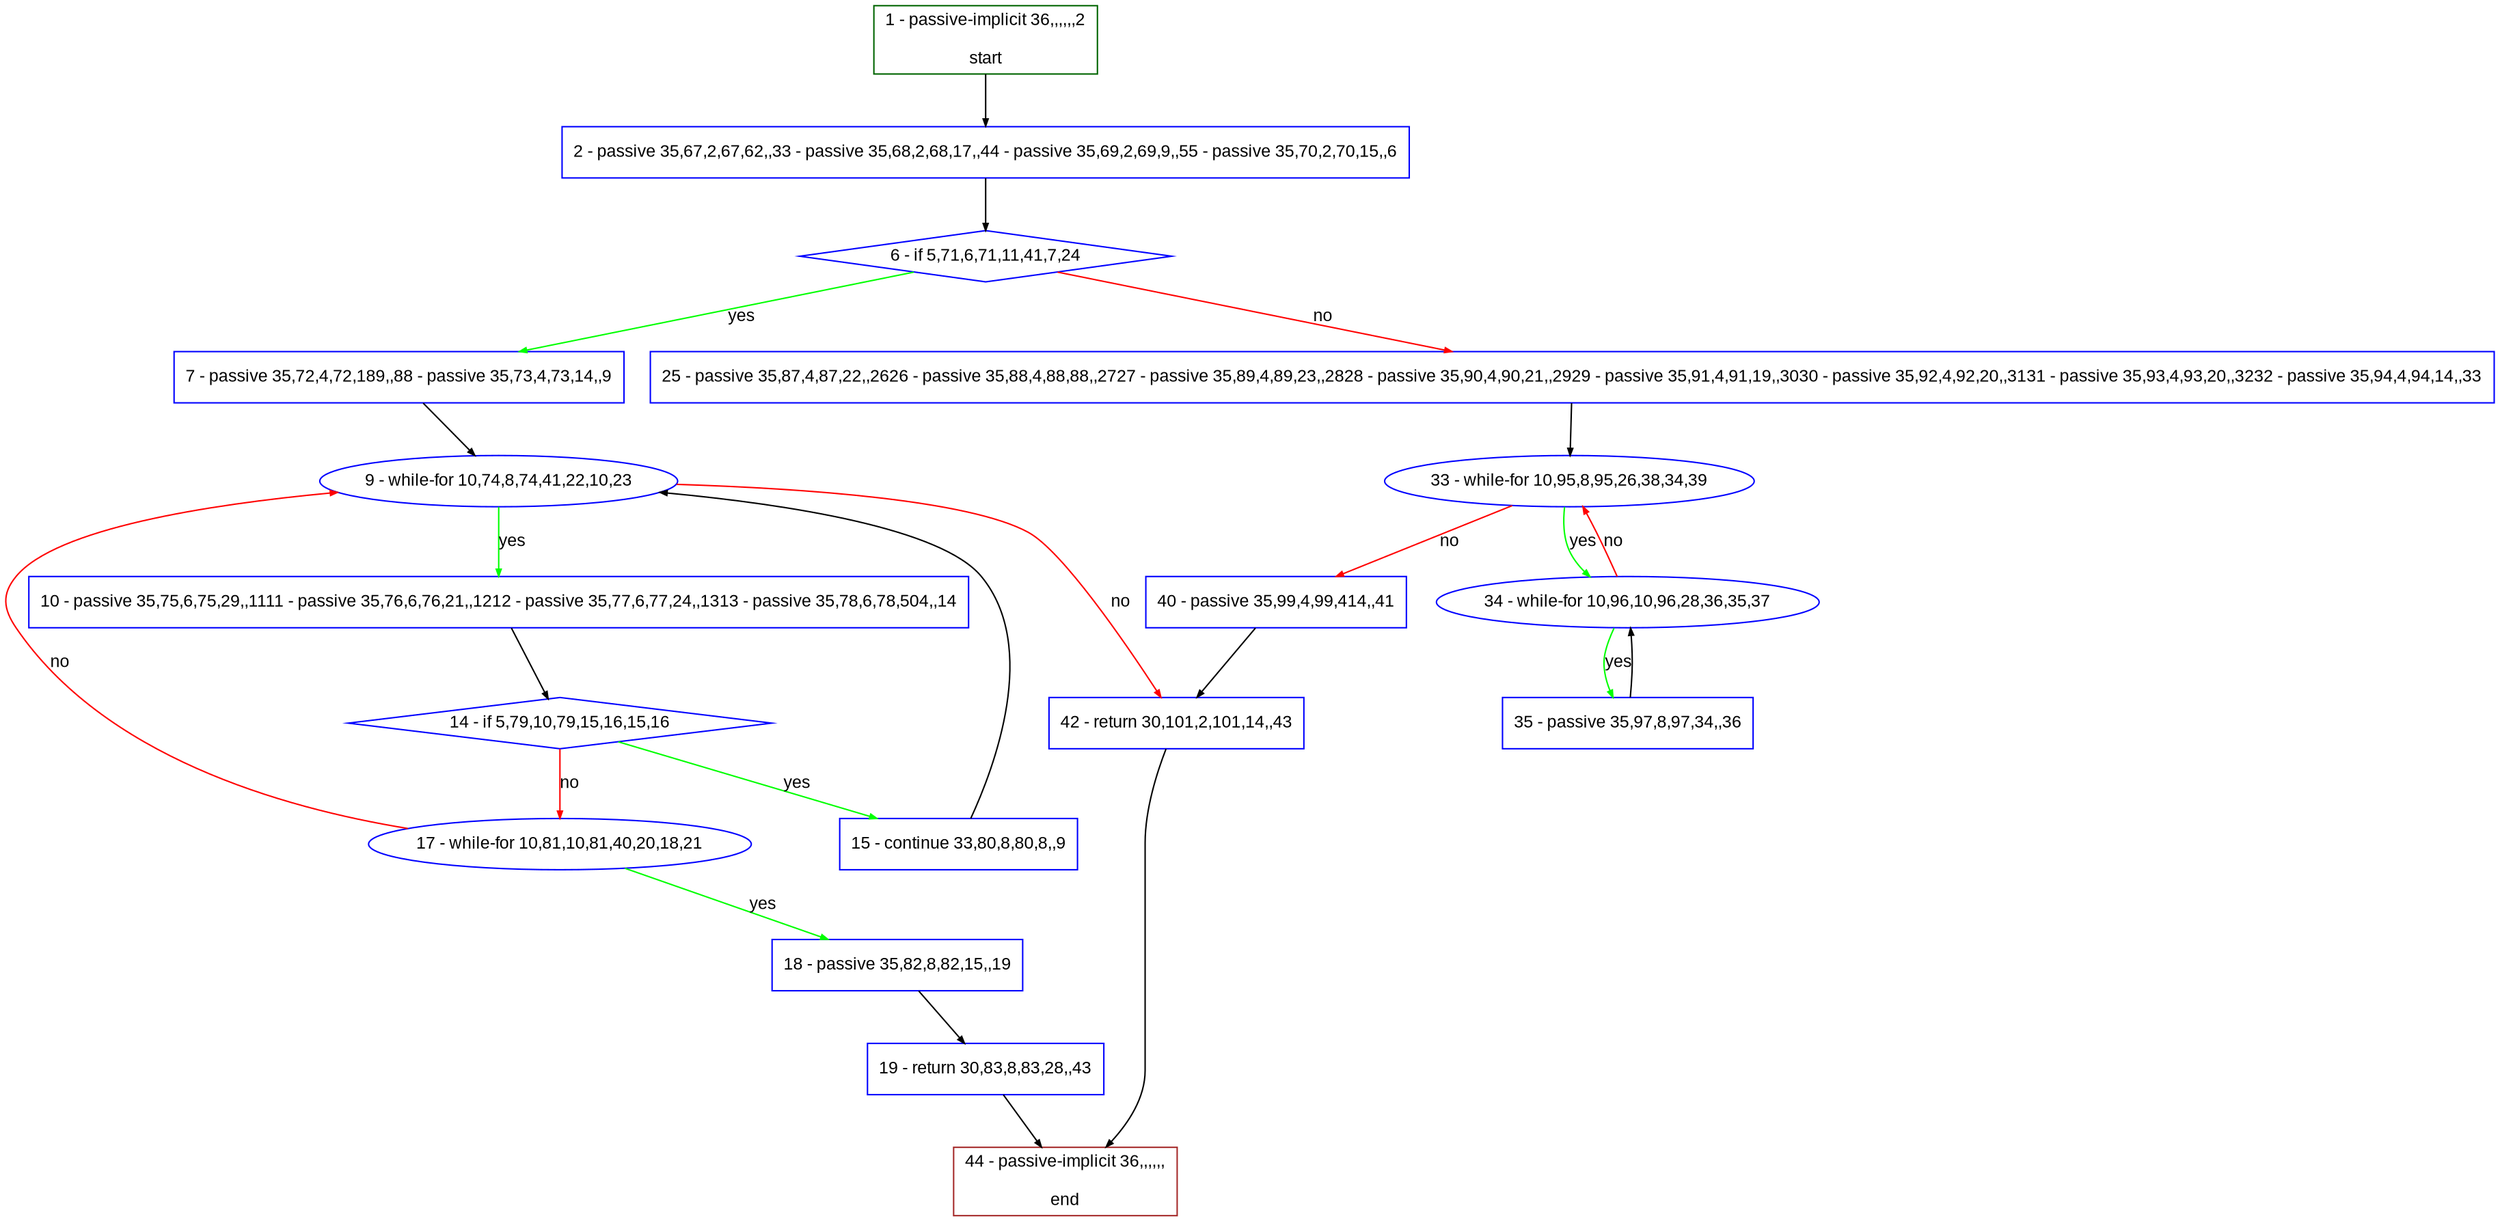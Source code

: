 digraph "" {
  graph [pack="true", label="", fontsize="12", packmode="clust", fontname="Arial", fillcolor="#FFFFCC", bgcolor="white", style="rounded,filled", compound="true"];
  node [node_initialized="no", label="", color="grey", fontsize="12", fillcolor="white", fontname="Arial", style="filled", shape="rectangle", compound="true", fixedsize="false"];
  edge [fontcolor="black", arrowhead="normal", arrowtail="none", arrowsize="0.5", ltail="", label="", color="black", fontsize="12", lhead="", fontname="Arial", dir="forward", compound="true"];
  __N1 [label="2 - passive 35,67,2,67,62,,33 - passive 35,68,2,68,17,,44 - passive 35,69,2,69,9,,55 - passive 35,70,2,70,15,,6", color="#0000ff", fillcolor="#ffffff", style="filled", shape="box"];
  __N2 [label="1 - passive-implicit 36,,,,,,2\n\nstart", color="#006400", fillcolor="#ffffff", style="filled", shape="box"];
  __N3 [label="6 - if 5,71,6,71,11,41,7,24", color="#0000ff", fillcolor="#ffffff", style="filled", shape="diamond"];
  __N4 [label="7 - passive 35,72,4,72,189,,88 - passive 35,73,4,73,14,,9", color="#0000ff", fillcolor="#ffffff", style="filled", shape="box"];
  __N5 [label="25 - passive 35,87,4,87,22,,2626 - passive 35,88,4,88,88,,2727 - passive 35,89,4,89,23,,2828 - passive 35,90,4,90,21,,2929 - passive 35,91,4,91,19,,3030 - passive 35,92,4,92,20,,3131 - passive 35,93,4,93,20,,3232 - passive 35,94,4,94,14,,33", color="#0000ff", fillcolor="#ffffff", style="filled", shape="box"];
  __N6 [label="9 - while-for 10,74,8,74,41,22,10,23", color="#0000ff", fillcolor="#ffffff", style="filled", shape="oval"];
  __N7 [label="10 - passive 35,75,6,75,29,,1111 - passive 35,76,6,76,21,,1212 - passive 35,77,6,77,24,,1313 - passive 35,78,6,78,504,,14", color="#0000ff", fillcolor="#ffffff", style="filled", shape="box"];
  __N8 [label="42 - return 30,101,2,101,14,,43", color="#0000ff", fillcolor="#ffffff", style="filled", shape="box"];
  __N9 [label="14 - if 5,79,10,79,15,16,15,16", color="#0000ff", fillcolor="#ffffff", style="filled", shape="diamond"];
  __N10 [label="15 - continue 33,80,8,80,8,,9", color="#0000ff", fillcolor="#ffffff", style="filled", shape="box"];
  __N11 [label="17 - while-for 10,81,10,81,40,20,18,21", color="#0000ff", fillcolor="#ffffff", style="filled", shape="oval"];
  __N12 [label="18 - passive 35,82,8,82,15,,19", color="#0000ff", fillcolor="#ffffff", style="filled", shape="box"];
  __N13 [label="19 - return 30,83,8,83,28,,43", color="#0000ff", fillcolor="#ffffff", style="filled", shape="box"];
  __N14 [label="44 - passive-implicit 36,,,,,,\n\nend", color="#a52a2a", fillcolor="#ffffff", style="filled", shape="box"];
  __N15 [label="33 - while-for 10,95,8,95,26,38,34,39", color="#0000ff", fillcolor="#ffffff", style="filled", shape="oval"];
  __N16 [label="34 - while-for 10,96,10,96,28,36,35,37", color="#0000ff", fillcolor="#ffffff", style="filled", shape="oval"];
  __N17 [label="40 - passive 35,99,4,99,414,,41", color="#0000ff", fillcolor="#ffffff", style="filled", shape="box"];
  __N18 [label="35 - passive 35,97,8,97,34,,36", color="#0000ff", fillcolor="#ffffff", style="filled", shape="box"];
  __N2 -> __N1 [arrowhead="normal", arrowtail="none", color="#000000", label="", dir="forward"];
  __N1 -> __N3 [arrowhead="normal", arrowtail="none", color="#000000", label="", dir="forward"];
  __N3 -> __N4 [arrowhead="normal", arrowtail="none", color="#00ff00", label="yes", dir="forward"];
  __N3 -> __N5 [arrowhead="normal", arrowtail="none", color="#ff0000", label="no", dir="forward"];
  __N4 -> __N6 [arrowhead="normal", arrowtail="none", color="#000000", label="", dir="forward"];
  __N6 -> __N7 [arrowhead="normal", arrowtail="none", color="#00ff00", label="yes", dir="forward"];
  __N6 -> __N8 [arrowhead="normal", arrowtail="none", color="#ff0000", label="no", dir="forward"];
  __N7 -> __N9 [arrowhead="normal", arrowtail="none", color="#000000", label="", dir="forward"];
  __N9 -> __N10 [arrowhead="normal", arrowtail="none", color="#00ff00", label="yes", dir="forward"];
  __N9 -> __N11 [arrowhead="normal", arrowtail="none", color="#ff0000", label="no", dir="forward"];
  __N10 -> __N6 [arrowhead="normal", arrowtail="none", color="#000000", label="", dir="forward"];
  __N11 -> __N6 [arrowhead="normal", arrowtail="none", color="#ff0000", label="no", dir="forward"];
  __N11 -> __N12 [arrowhead="normal", arrowtail="none", color="#00ff00", label="yes", dir="forward"];
  __N12 -> __N13 [arrowhead="normal", arrowtail="none", color="#000000", label="", dir="forward"];
  __N13 -> __N14 [arrowhead="normal", arrowtail="none", color="#000000", label="", dir="forward"];
  __N5 -> __N15 [arrowhead="normal", arrowtail="none", color="#000000", label="", dir="forward"];
  __N15 -> __N16 [arrowhead="normal", arrowtail="none", color="#00ff00", label="yes", dir="forward"];
  __N16 -> __N15 [arrowhead="normal", arrowtail="none", color="#ff0000", label="no", dir="forward"];
  __N15 -> __N17 [arrowhead="normal", arrowtail="none", color="#ff0000", label="no", dir="forward"];
  __N16 -> __N18 [arrowhead="normal", arrowtail="none", color="#00ff00", label="yes", dir="forward"];
  __N18 -> __N16 [arrowhead="normal", arrowtail="none", color="#000000", label="", dir="forward"];
  __N17 -> __N8 [arrowhead="normal", arrowtail="none", color="#000000", label="", dir="forward"];
  __N8 -> __N14 [arrowhead="normal", arrowtail="none", color="#000000", label="", dir="forward"];
}
